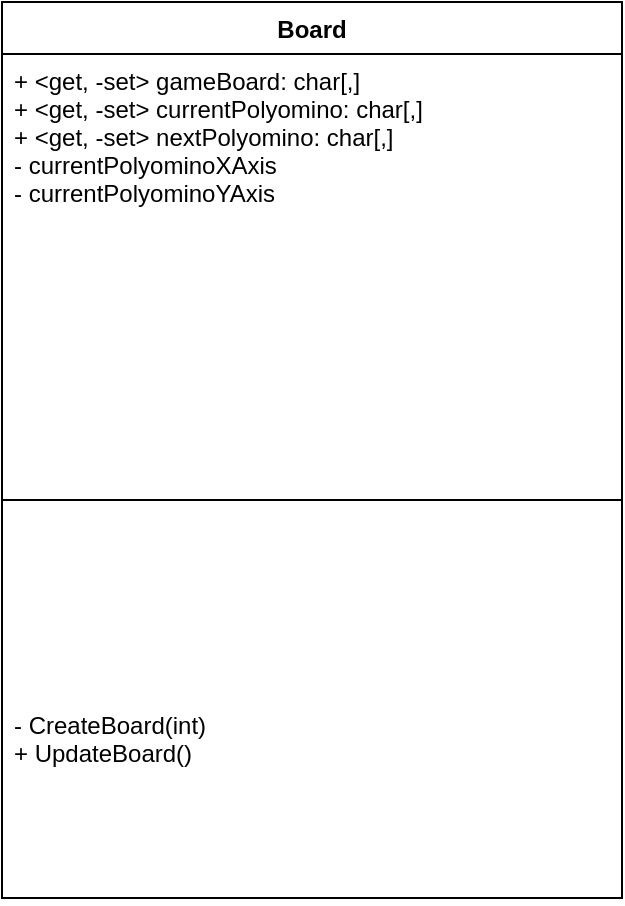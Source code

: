 <mxfile version="14.9.3" type="github">
  <diagram id="CxMK_nGAUnv4Ez0_Zqhm" name="Page-1">
    <mxGraphModel dx="782" dy="392" grid="1" gridSize="10" guides="1" tooltips="1" connect="1" arrows="1" fold="1" page="1" pageScale="1" pageWidth="3300" pageHeight="4681" math="0" shadow="0">
      <root>
        <mxCell id="0" />
        <mxCell id="1" parent="0" />
        <mxCell id="Lg-iWrMg0I5dddvjPBwP-5" value="Board" style="swimlane;fontStyle=1;align=center;verticalAlign=top;childLayout=stackLayout;horizontal=1;startSize=26;horizontalStack=0;resizeParent=1;resizeParentMax=0;resizeLast=0;collapsible=1;marginBottom=0;" vertex="1" parent="1">
          <mxGeometry x="1960" y="1210" width="310" height="448" as="geometry" />
        </mxCell>
        <mxCell id="Lg-iWrMg0I5dddvjPBwP-6" value="+ &lt;get, -set&gt; gameBoard: char[,]&#xa;+ &lt;get, -set&gt; currentPolyomino: char[,]&#xa;+ &lt;get, -set&gt; nextPolyomino: char[,]&#xa;- currentPolyominoXAxis&#xa;- currentPolyominoYAxis&#xa;&#xa;" style="text;strokeColor=none;fillColor=none;align=left;verticalAlign=top;spacingLeft=4;spacingRight=4;overflow=hidden;rotatable=0;points=[[0,0.5],[1,0.5]];portConstraint=eastwest;" vertex="1" parent="Lg-iWrMg0I5dddvjPBwP-5">
          <mxGeometry y="26" width="310" height="124" as="geometry" />
        </mxCell>
        <mxCell id="Lg-iWrMg0I5dddvjPBwP-7" value="" style="line;strokeWidth=1;fillColor=none;align=left;verticalAlign=middle;spacingTop=-1;spacingLeft=3;spacingRight=3;rotatable=0;labelPosition=right;points=[];portConstraint=eastwest;" vertex="1" parent="Lg-iWrMg0I5dddvjPBwP-5">
          <mxGeometry y="150" width="310" height="198" as="geometry" />
        </mxCell>
        <mxCell id="Lg-iWrMg0I5dddvjPBwP-8" value="- CreateBoard(int)&#xa;+ UpdateBoard()&#xa;" style="text;strokeColor=none;fillColor=none;align=left;verticalAlign=top;spacingLeft=4;spacingRight=4;overflow=hidden;rotatable=0;points=[[0,0.5],[1,0.5]];portConstraint=eastwest;" vertex="1" parent="Lg-iWrMg0I5dddvjPBwP-5">
          <mxGeometry y="348" width="310" height="100" as="geometry" />
        </mxCell>
      </root>
    </mxGraphModel>
  </diagram>
</mxfile>
